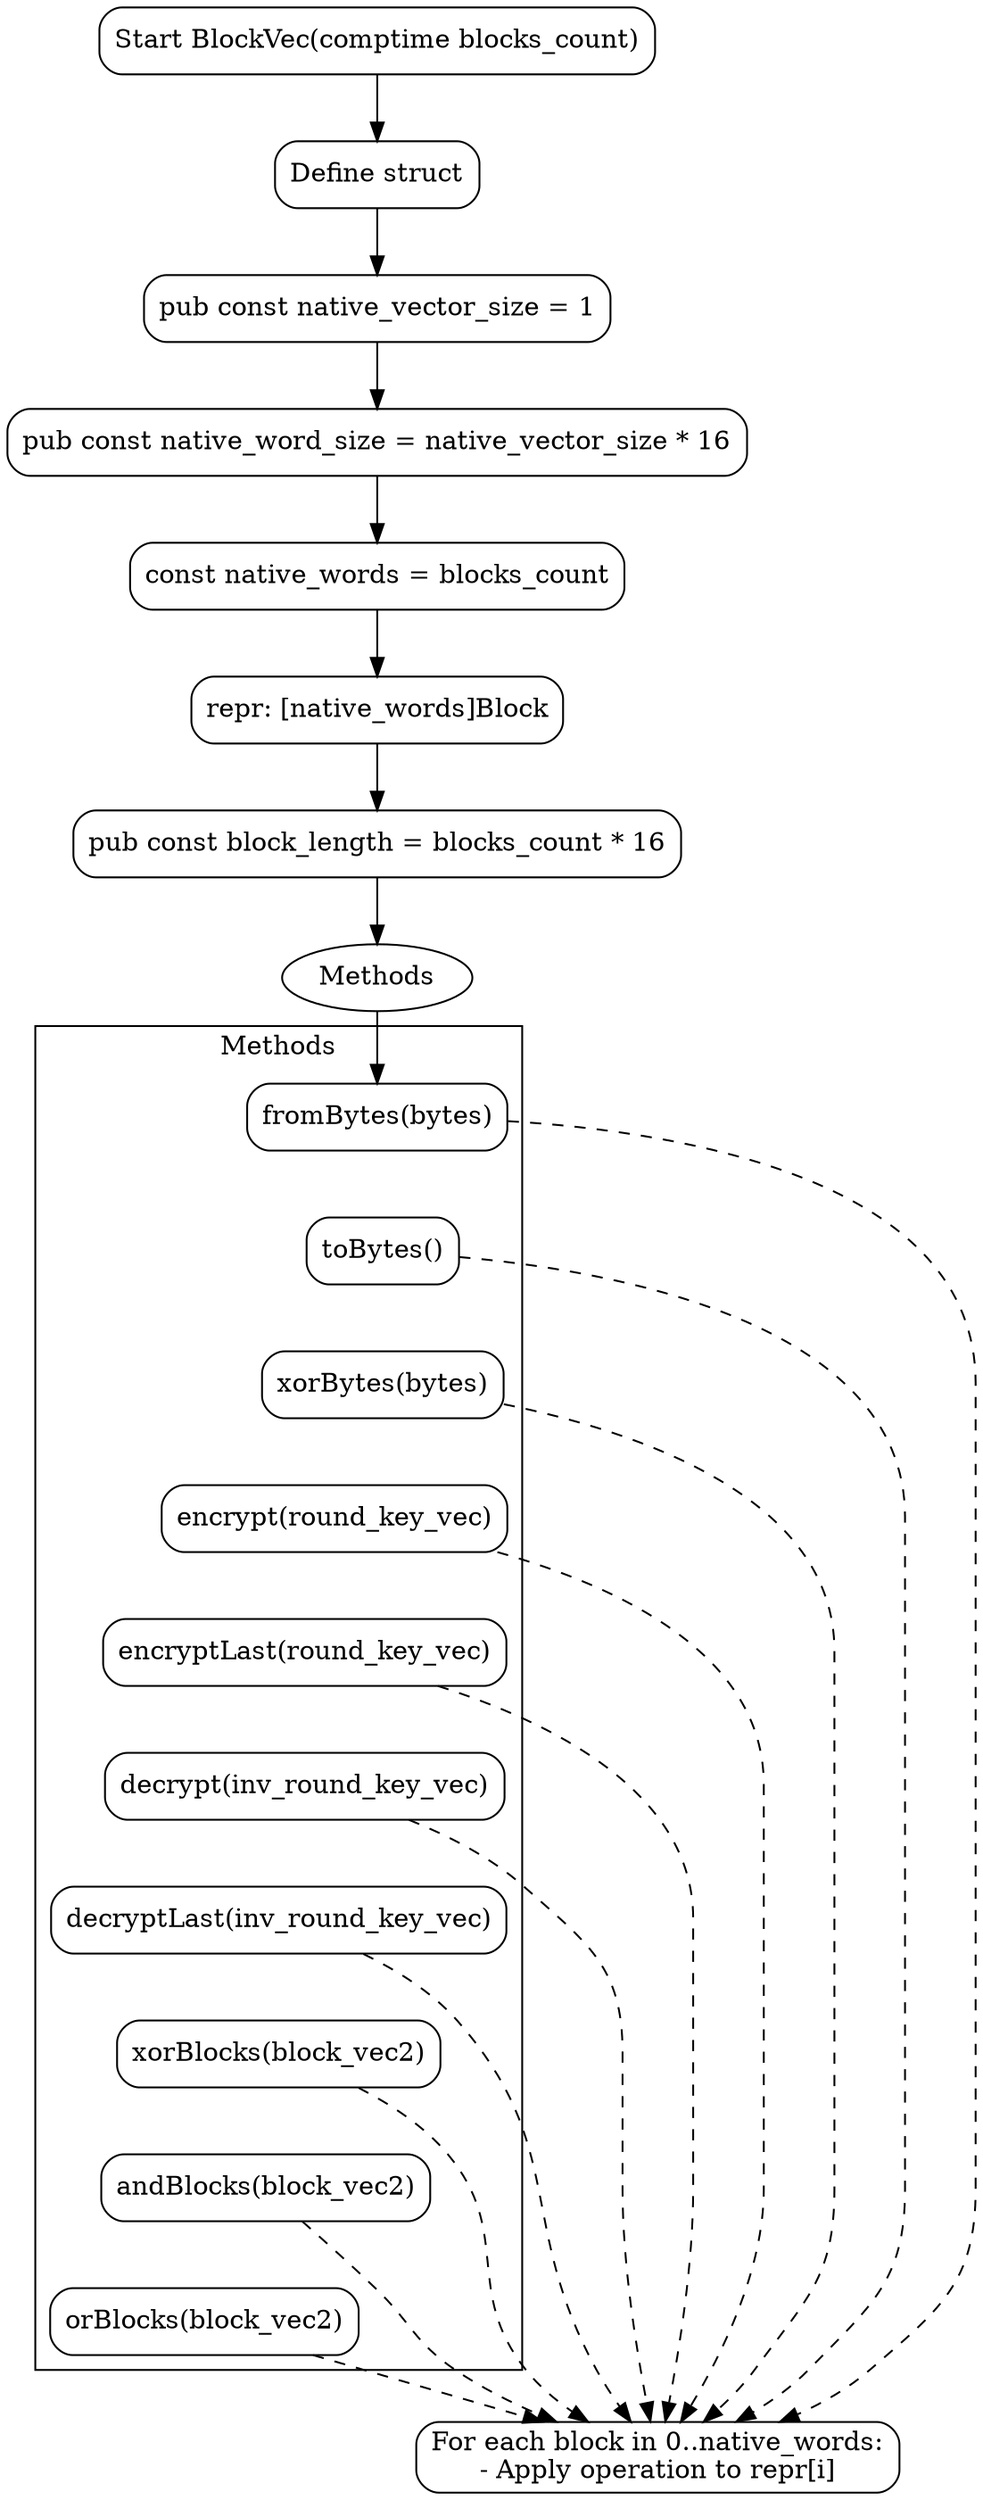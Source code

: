 
digraph BlockVecFlowchart {
    rankdir=TB;
    node [shape=rectangle, style="rounded"];

    start [label="Start BlockVec(comptime blocks_count)"];
    define_struct [label="Define struct"];
    native_vector_size [label="pub const native_vector_size = 1"];
    native_word_size [label="pub const native_word_size = native_vector_size * 16"];
    native_words [label="const native_words = blocks_count"];
    repr [label="repr: [native_words]Block"];
    block_length [label="pub const block_length = blocks_count * 16"];
    methods [label="Methods", shape=ellipse];

    start -> define_struct;
    define_struct -> native_vector_size;
    native_vector_size -> native_word_size;
    native_word_size -> native_words;
    native_words -> repr;
    repr -> block_length;
    block_length -> methods;

    subgraph cluster_methods {
        label="Methods";
        fromBytes [label="fromBytes(bytes)"];
        toBytes [label="toBytes()"];
        xorBytes [label="xorBytes(bytes)"];
        encrypt [label="encrypt(round_key_vec)"];
        encryptLast [label="encryptLast(round_key_vec)"];
        decrypt [label="decrypt(inv_round_key_vec)"];
        decryptLast [label="decryptLast(inv_round_key_vec)"];
        xorBlocks [label="xorBlocks(block_vec2)"];
        andBlocks [label="andBlocks(block_vec2)"];
        orBlocks [label="orBlocks(block_vec2)"];

        fromBytes -> toBytes [style=invis];
        toBytes -> xorBytes [style=invis];
        xorBytes -> encrypt [style=invis];
        encrypt -> encryptLast [style=invis];
        encryptLast -> decrypt [style=invis];
        decrypt -> decryptLast [style=invis];
        decryptLast -> xorBlocks [style=invis];
        xorBlocks -> andBlocks [style=invis];
        andBlocks -> orBlocks [style=invis];
    }

    methods -> fromBytes [lhead=cluster_methods];
    
    // Common logic for loop operations
    loop_logic [label="For each block in 0..native_words:\n- Apply operation to repr[i]"];
    fromBytes -> loop_logic [style=dashed];
    toBytes -> loop_logic [style=dashed];
    xorBytes -> loop_logic [style=dashed];
    encrypt -> loop_logic [style=dashed];
    encryptLast -> loop_logic [style=dashed];
    decrypt -> loop_logic [style=dashed];
    decryptLast -> loop_logic [style=dashed];
    xorBlocks -> loop_logic [style=dashed];
    andBlocks -> loop_logic [style=dashed];
    orBlocks -> loop_logic [style=dashed];
}
